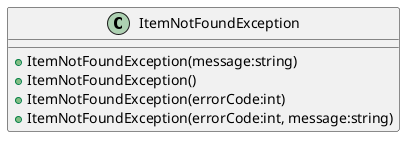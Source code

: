 @startuml
class ItemNotFoundException {
    + ItemNotFoundException(message:string)
    + ItemNotFoundException()
    + ItemNotFoundException(errorCode:int)
    + ItemNotFoundException(errorCode:int, message:string)
}
@enduml
